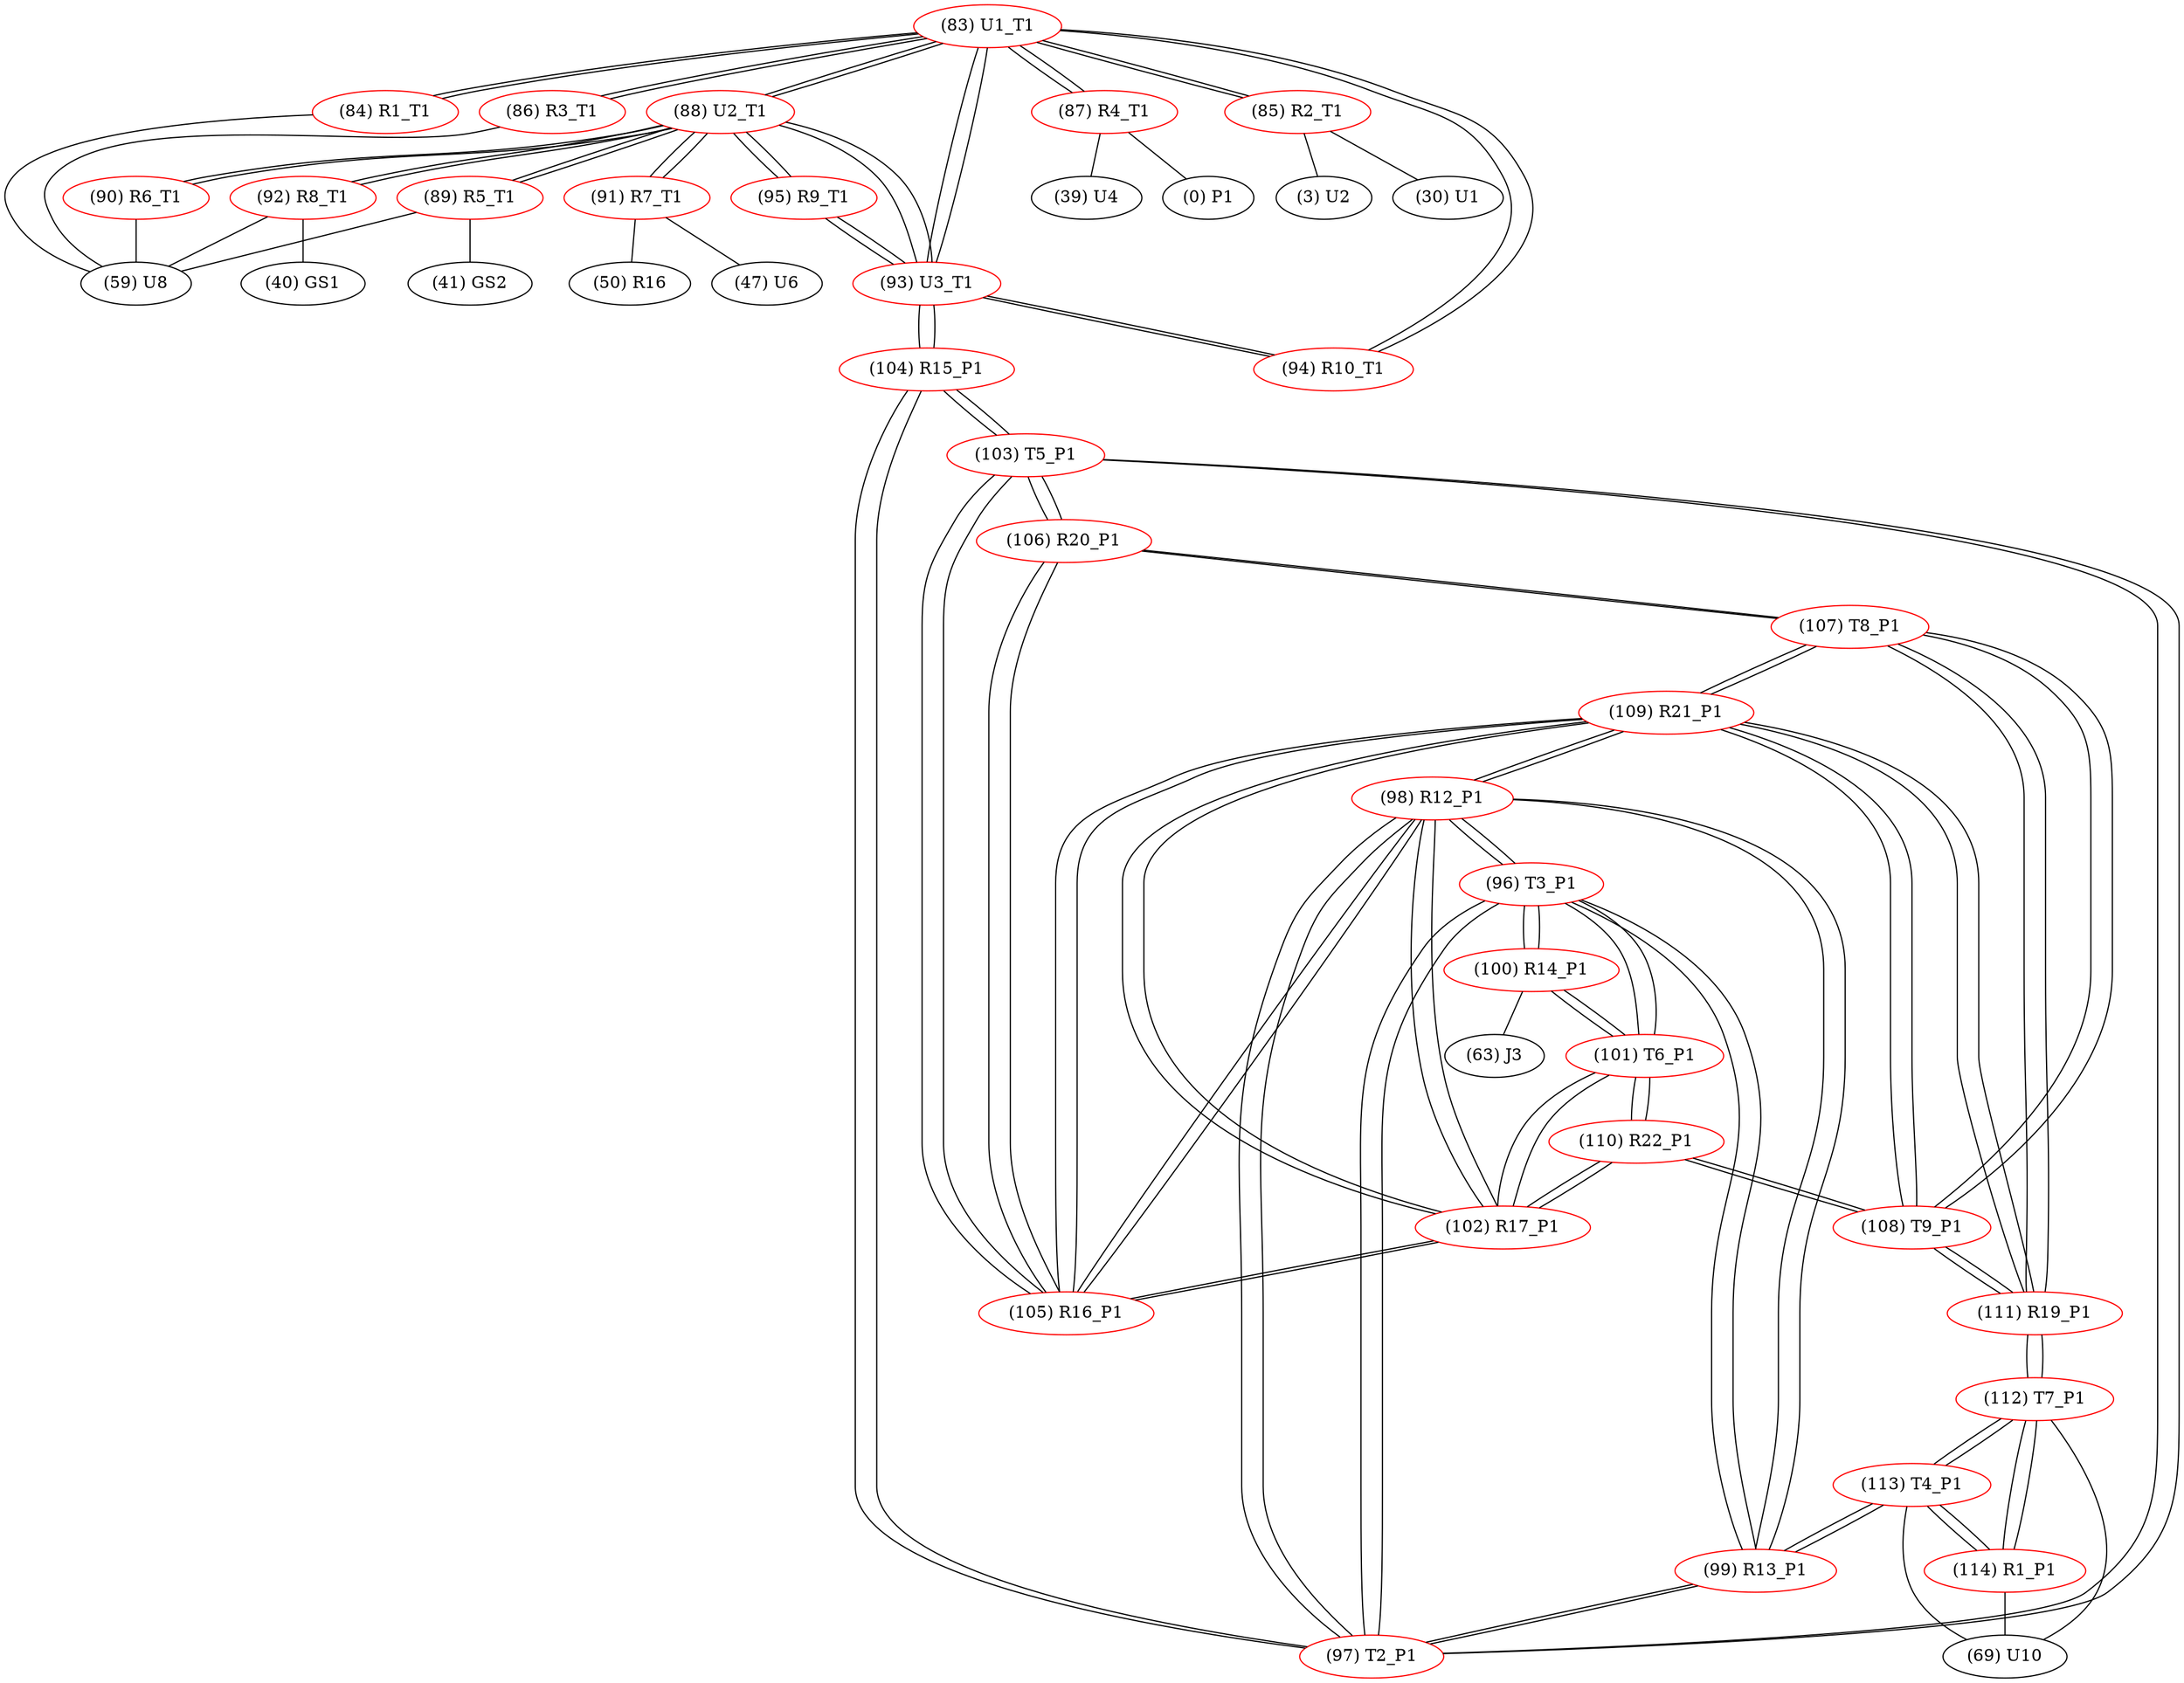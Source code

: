 graph {
	83 [label="(83) U1_T1" color=red]
	88 [label="(88) U2_T1"]
	93 [label="(93) U3_T1"]
	94 [label="(94) R10_T1"]
	87 [label="(87) R4_T1"]
	85 [label="(85) R2_T1"]
	86 [label="(86) R3_T1"]
	84 [label="(84) R1_T1"]
	84 [label="(84) R1_T1" color=red]
	59 [label="(59) U8"]
	83 [label="(83) U1_T1"]
	85 [label="(85) R2_T1" color=red]
	3 [label="(3) U2"]
	30 [label="(30) U1"]
	83 [label="(83) U1_T1"]
	86 [label="(86) R3_T1" color=red]
	59 [label="(59) U8"]
	83 [label="(83) U1_T1"]
	87 [label="(87) R4_T1" color=red]
	39 [label="(39) U4"]
	0 [label="(0) P1"]
	83 [label="(83) U1_T1"]
	88 [label="(88) U2_T1" color=red]
	91 [label="(91) R7_T1"]
	92 [label="(92) R8_T1"]
	89 [label="(89) R5_T1"]
	90 [label="(90) R6_T1"]
	93 [label="(93) U3_T1"]
	83 [label="(83) U1_T1"]
	95 [label="(95) R9_T1"]
	89 [label="(89) R5_T1" color=red]
	59 [label="(59) U8"]
	41 [label="(41) GS2"]
	88 [label="(88) U2_T1"]
	90 [label="(90) R6_T1" color=red]
	59 [label="(59) U8"]
	88 [label="(88) U2_T1"]
	91 [label="(91) R7_T1" color=red]
	47 [label="(47) U6"]
	50 [label="(50) R16"]
	88 [label="(88) U2_T1"]
	92 [label="(92) R8_T1" color=red]
	59 [label="(59) U8"]
	40 [label="(40) GS1"]
	88 [label="(88) U2_T1"]
	93 [label="(93) U3_T1" color=red]
	88 [label="(88) U2_T1"]
	83 [label="(83) U1_T1"]
	95 [label="(95) R9_T1"]
	94 [label="(94) R10_T1"]
	104 [label="(104) R15_P1"]
	94 [label="(94) R10_T1" color=red]
	93 [label="(93) U3_T1"]
	83 [label="(83) U1_T1"]
	95 [label="(95) R9_T1" color=red]
	88 [label="(88) U2_T1"]
	93 [label="(93) U3_T1"]
	96 [label="(96) T3_P1" color=red]
	100 [label="(100) R14_P1"]
	101 [label="(101) T6_P1"]
	99 [label="(99) R13_P1"]
	98 [label="(98) R12_P1"]
	97 [label="(97) T2_P1"]
	97 [label="(97) T2_P1" color=red]
	99 [label="(99) R13_P1"]
	96 [label="(96) T3_P1"]
	98 [label="(98) R12_P1"]
	103 [label="(103) T5_P1"]
	104 [label="(104) R15_P1"]
	98 [label="(98) R12_P1" color=red]
	109 [label="(109) R21_P1"]
	105 [label="(105) R16_P1"]
	102 [label="(102) R17_P1"]
	99 [label="(99) R13_P1"]
	96 [label="(96) T3_P1"]
	97 [label="(97) T2_P1"]
	99 [label="(99) R13_P1" color=red]
	113 [label="(113) T4_P1"]
	96 [label="(96) T3_P1"]
	98 [label="(98) R12_P1"]
	97 [label="(97) T2_P1"]
	100 [label="(100) R14_P1" color=red]
	63 [label="(63) J3"]
	96 [label="(96) T3_P1"]
	101 [label="(101) T6_P1"]
	101 [label="(101) T6_P1" color=red]
	100 [label="(100) R14_P1"]
	96 [label="(96) T3_P1"]
	110 [label="(110) R22_P1"]
	102 [label="(102) R17_P1"]
	102 [label="(102) R17_P1" color=red]
	109 [label="(109) R21_P1"]
	105 [label="(105) R16_P1"]
	98 [label="(98) R12_P1"]
	110 [label="(110) R22_P1"]
	101 [label="(101) T6_P1"]
	103 [label="(103) T5_P1" color=red]
	97 [label="(97) T2_P1"]
	104 [label="(104) R15_P1"]
	105 [label="(105) R16_P1"]
	106 [label="(106) R20_P1"]
	104 [label="(104) R15_P1" color=red]
	93 [label="(93) U3_T1"]
	97 [label="(97) T2_P1"]
	103 [label="(103) T5_P1"]
	105 [label="(105) R16_P1" color=red]
	109 [label="(109) R21_P1"]
	98 [label="(98) R12_P1"]
	102 [label="(102) R17_P1"]
	103 [label="(103) T5_P1"]
	106 [label="(106) R20_P1"]
	106 [label="(106) R20_P1" color=red]
	107 [label="(107) T8_P1"]
	105 [label="(105) R16_P1"]
	103 [label="(103) T5_P1"]
	107 [label="(107) T8_P1" color=red]
	108 [label="(108) T9_P1"]
	109 [label="(109) R21_P1"]
	111 [label="(111) R19_P1"]
	106 [label="(106) R20_P1"]
	108 [label="(108) T9_P1" color=red]
	110 [label="(110) R22_P1"]
	109 [label="(109) R21_P1"]
	107 [label="(107) T8_P1"]
	111 [label="(111) R19_P1"]
	109 [label="(109) R21_P1" color=red]
	105 [label="(105) R16_P1"]
	98 [label="(98) R12_P1"]
	102 [label="(102) R17_P1"]
	108 [label="(108) T9_P1"]
	107 [label="(107) T8_P1"]
	111 [label="(111) R19_P1"]
	110 [label="(110) R22_P1" color=red]
	108 [label="(108) T9_P1"]
	101 [label="(101) T6_P1"]
	102 [label="(102) R17_P1"]
	111 [label="(111) R19_P1" color=red]
	108 [label="(108) T9_P1"]
	109 [label="(109) R21_P1"]
	107 [label="(107) T8_P1"]
	112 [label="(112) T7_P1"]
	112 [label="(112) T7_P1" color=red]
	114 [label="(114) R1_P1"]
	113 [label="(113) T4_P1"]
	69 [label="(69) U10"]
	111 [label="(111) R19_P1"]
	113 [label="(113) T4_P1" color=red]
	99 [label="(99) R13_P1"]
	114 [label="(114) R1_P1"]
	112 [label="(112) T7_P1"]
	69 [label="(69) U10"]
	114 [label="(114) R1_P1" color=red]
	113 [label="(113) T4_P1"]
	112 [label="(112) T7_P1"]
	69 [label="(69) U10"]
	83 -- 88
	83 -- 93
	83 -- 94
	83 -- 87
	83 -- 85
	83 -- 86
	83 -- 84
	84 -- 59
	84 -- 83
	85 -- 3
	85 -- 30
	85 -- 83
	86 -- 59
	86 -- 83
	87 -- 39
	87 -- 0
	87 -- 83
	88 -- 91
	88 -- 92
	88 -- 89
	88 -- 90
	88 -- 93
	88 -- 83
	88 -- 95
	89 -- 59
	89 -- 41
	89 -- 88
	90 -- 59
	90 -- 88
	91 -- 47
	91 -- 50
	91 -- 88
	92 -- 59
	92 -- 40
	92 -- 88
	93 -- 88
	93 -- 83
	93 -- 95
	93 -- 94
	93 -- 104
	94 -- 93
	94 -- 83
	95 -- 88
	95 -- 93
	96 -- 100
	96 -- 101
	96 -- 99
	96 -- 98
	96 -- 97
	97 -- 99
	97 -- 96
	97 -- 98
	97 -- 103
	97 -- 104
	98 -- 109
	98 -- 105
	98 -- 102
	98 -- 99
	98 -- 96
	98 -- 97
	99 -- 113
	99 -- 96
	99 -- 98
	99 -- 97
	100 -- 63
	100 -- 96
	100 -- 101
	101 -- 100
	101 -- 96
	101 -- 110
	101 -- 102
	102 -- 109
	102 -- 105
	102 -- 98
	102 -- 110
	102 -- 101
	103 -- 97
	103 -- 104
	103 -- 105
	103 -- 106
	104 -- 93
	104 -- 97
	104 -- 103
	105 -- 109
	105 -- 98
	105 -- 102
	105 -- 103
	105 -- 106
	106 -- 107
	106 -- 105
	106 -- 103
	107 -- 108
	107 -- 109
	107 -- 111
	107 -- 106
	108 -- 110
	108 -- 109
	108 -- 107
	108 -- 111
	109 -- 105
	109 -- 98
	109 -- 102
	109 -- 108
	109 -- 107
	109 -- 111
	110 -- 108
	110 -- 101
	110 -- 102
	111 -- 108
	111 -- 109
	111 -- 107
	111 -- 112
	112 -- 114
	112 -- 113
	112 -- 69
	112 -- 111
	113 -- 99
	113 -- 114
	113 -- 112
	113 -- 69
	114 -- 113
	114 -- 112
	114 -- 69
}